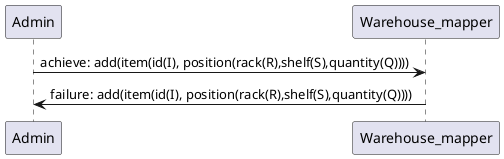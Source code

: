@startuml
Admin -> Warehouse_mapper: achieve: add(item(id(I), position(rack(R),shelf(S),quantity(Q))))
Warehouse_mapper -> Admin: failure: add(item(id(I), position(rack(R),shelf(S),quantity(Q))))
@enduml

@startuml
Admin -> Warehouse_mapper: achieve: add(item(id(I), position(rack(R),shelf(S),quantity(Q))))
Warehouse_mapper -> Admin: confirm: add(item(id(I), position(rack(R),shelf(S),quantity(Q))))
@enduml